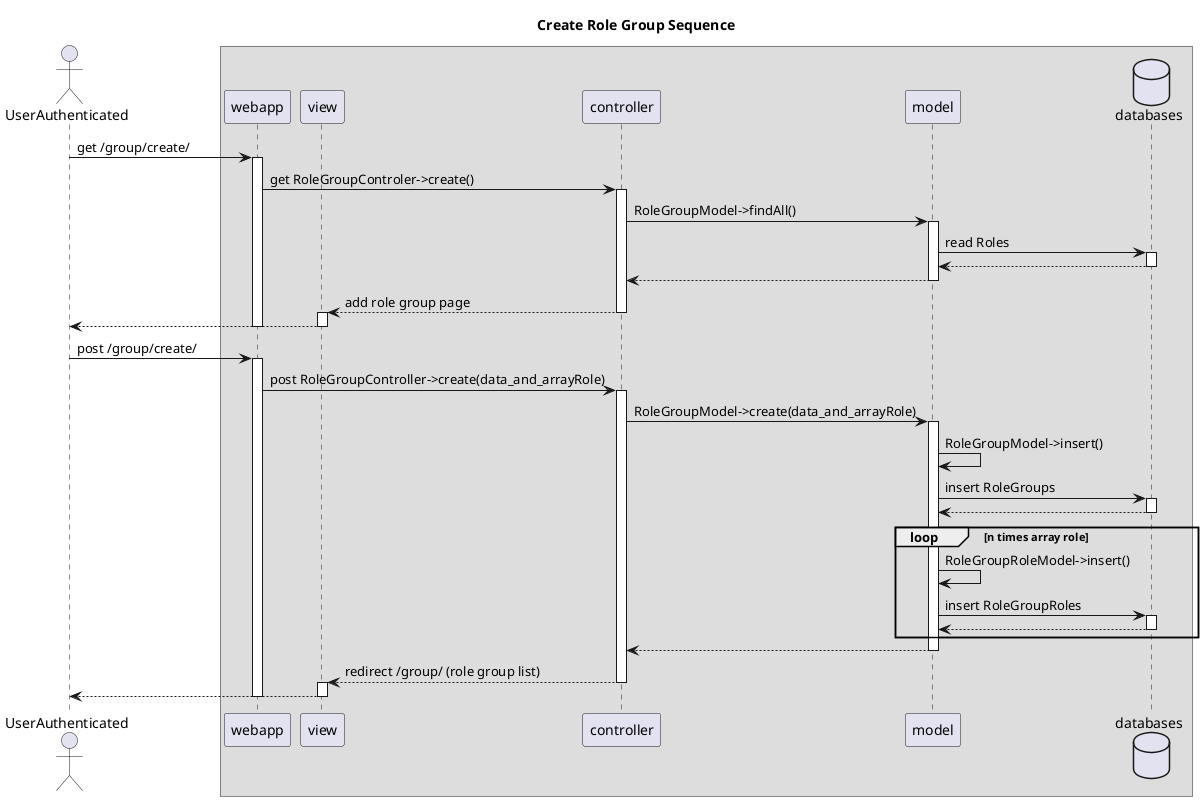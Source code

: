 @startuml

title **Create Role Group Sequence**

actor  UserAuthenticated as user
box
participant webapp
participant view
participant controller
participant model
database databases
end box

skinparam BoxPadding 80

user -> webapp ++ : get /group/create/
webapp -> controller ++ : get RoleGroupControler->create()
controller -> model ++ : RoleGroupModel->findAll()
model -> databases ++ : read Roles
return
return
controller --> view -- : add role group page
view ++
view --> user --
webapp --


user -> webapp ++ : post /group/create/
webapp -> controller ++ : post RoleGroupController->create(data_and_arrayRole)
controller -> model ++ : RoleGroupModel->create(data_and_arrayRole)
model -> model : RoleGroupModel->insert()
model -> databases ++ : insert RoleGroups
return
loop n times array role
model -> model : RoleGroupRoleModel->insert()
model -> databases ++ : insert RoleGroupRoles
return
end
return

controller --> view -- : redirect /group/ (role group list)
view ++
view --> user --
webapp --

@enduml